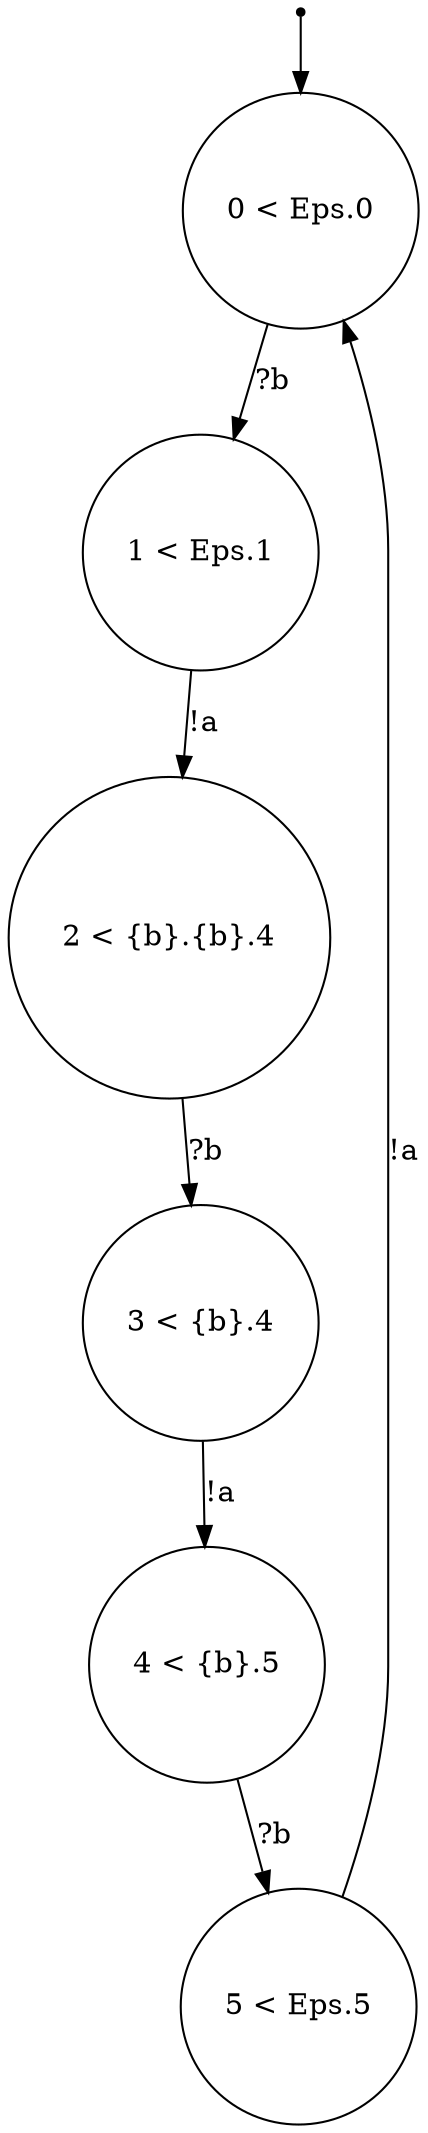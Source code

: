 digraph {
 node [shape=point] ENTRY
 node [shape=circle]
0 [label="0 < Eps.0
"]
2 [label="2 < {b}.{b}.4
"]
4 [label="4 < {b}.5
"]
3 [label="3 < {b}.4
"]
5 [label="5 < Eps.5
"]
1 [label="1 < Eps.1
"]
ENTRY -> 0
5 -> 0 [label="!a"]
2 -> 3 [label="?b"]
3 -> 4 [label="!a"]
1 -> 2 [label="!a"]
0 -> 1 [label="?b"]
4 -> 5 [label="?b"]

}